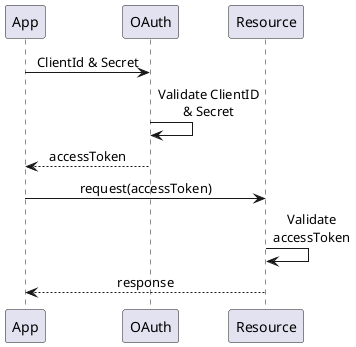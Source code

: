 @startuml OAuth Client Credentials Flow
    skinparam maxMessageSize 110
    skinparam sequenceMessageAlign center

    App -> OAuth : ClientId & Secret
    OAuth -> OAuth : Validate ClientID & Secret
    App <-- OAuth : accessToken
    App -> Resource : request(accessToken)
    Resource -> Resource : Validate accessToken
    Resource --> App : response

@enduml